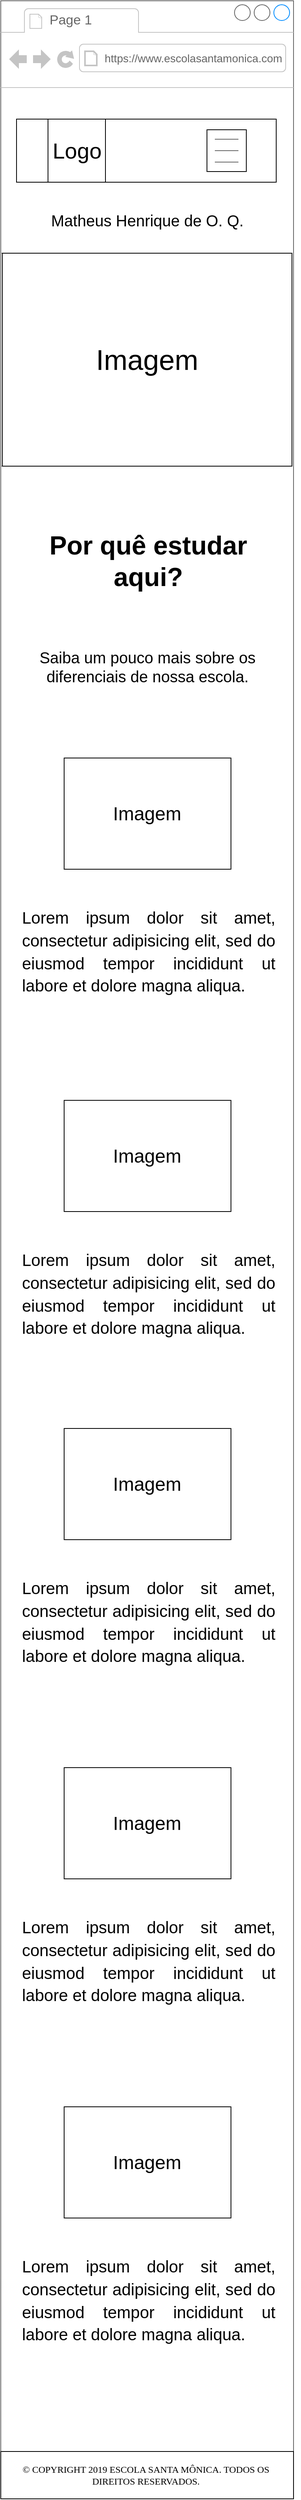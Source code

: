 <mxfile version="12.2.2" type="device" pages="1"><diagram name="Page-1" id="2cc2dc42-3aac-f2a9-1cec-7a8b7cbee084"><mxGraphModel dx="838" dy="481" grid="1" gridSize="10" guides="1" tooltips="1" connect="1" arrows="1" fold="1" page="1" pageScale="1" pageWidth="390" pageHeight="844" background="#ffffff" math="0" shadow="0"><root><mxCell id="0"/><mxCell id="1" parent="0"/><mxCell id="7026571954dc6520-1" value="" style="strokeWidth=1;shadow=0;dashed=0;align=center;html=1;shape=mxgraph.mockup.containers.browserWindow;rSize=0;strokeColor=#666666;mainText=,;recursiveResize=0;rounded=0;labelBackgroundColor=none;fontFamily=Verdana;fontSize=12;fontStyle=0" parent="1" vertex="1"><mxGeometry x="8" y="30" width="372" height="3110" as="geometry"/></mxCell><mxCell id="7026571954dc6520-2" value="Page 1" style="strokeWidth=1;shadow=0;dashed=0;align=center;html=1;shape=mxgraph.mockup.containers.anchor;fontSize=17;fontColor=#666666;align=left;" parent="7026571954dc6520-1" vertex="1"><mxGeometry x="60" y="12" width="110" height="26" as="geometry"/></mxCell><mxCell id="7026571954dc6520-3" value="&lt;font style=&quot;font-size: 14px&quot;&gt;https://www.escolasantamonica.com&lt;/font&gt;" style="strokeWidth=1;shadow=0;dashed=0;align=center;html=1;shape=mxgraph.mockup.containers.anchor;rSize=0;fontSize=17;fontColor=#666666;align=left;" parent="7026571954dc6520-1" vertex="1"><mxGeometry x="130" y="60" width="250" height="26" as="geometry"/></mxCell><mxCell id="7026571954dc6520-15" value="" style="verticalLabelPosition=bottom;shadow=0;dashed=0;align=center;html=1;verticalAlign=top;strokeWidth=1;shape=mxgraph.mockup.markup.line;strokeColor=#999999;rounded=0;labelBackgroundColor=none;fillColor=#ffffff;fontFamily=Verdana;fontSize=12;fontColor=#000000;" parent="7026571954dc6520-1" vertex="1"><mxGeometry y="310" width="370" height="20" as="geometry"/></mxCell><mxCell id="7026571954dc6520-21" value="" style="verticalLabelPosition=bottom;shadow=0;dashed=0;align=center;html=1;verticalAlign=top;strokeWidth=1;shape=mxgraph.mockup.markup.line;strokeColor=#999999;rounded=0;labelBackgroundColor=none;fillColor=#ffffff;fontFamily=Verdana;fontSize=12;fontColor=#000000;" parent="7026571954dc6520-1" vertex="1"><mxGeometry y="580" width="370" height="20" as="geometry"/></mxCell><mxCell id="ewFMJKoFP-ZU7OxCMfp1-6" value="" style="rounded=0;whiteSpace=wrap;html=1;" parent="7026571954dc6520-1" vertex="1"><mxGeometry x="20" y="150" width="330" height="80" as="geometry"/></mxCell><mxCell id="j2zbWTqFvS1fBI7Qq0S7-1" value="&lt;b&gt;&lt;font style=&quot;font-size: 33px&quot;&gt;Por quê estudar aqui?&lt;/font&gt;&lt;/b&gt;" style="text;html=1;strokeColor=none;fillColor=none;align=center;verticalAlign=middle;whiteSpace=wrap;rounded=0;" parent="7026571954dc6520-1" vertex="1"><mxGeometry x="44.5" y="660" width="285" height="100" as="geometry"/></mxCell><mxCell id="fvU2fTR692eFY3aPYThP-1" value="&lt;font style=&quot;font-size: 36px&quot;&gt;Imagem&lt;/font&gt;" style="rounded=0;whiteSpace=wrap;html=1;" parent="7026571954dc6520-1" vertex="1"><mxGeometry x="2" y="320" width="368" height="270" as="geometry"/></mxCell><mxCell id="0QrOmY7OMj0nA4xB8xLT-7" value="&lt;font style=&quot;font-size: 20px&quot;&gt;Saiba um pouco mais sobre os diferenciais de nossa escola.&lt;/font&gt;" style="text;html=1;strokeColor=none;fillColor=none;align=center;verticalAlign=middle;whiteSpace=wrap;rounded=0;" parent="7026571954dc6520-1" vertex="1"><mxGeometry x="38.5" y="824" width="295" height="40" as="geometry"/></mxCell><mxCell id="7L5myK4FT8tn2ozWKC7E-10" value="" style="rounded=0;whiteSpace=wrap;html=1;" parent="7026571954dc6520-1" vertex="1"><mxGeometry x="80.5" y="960" width="212" height="141" as="geometry"/></mxCell><mxCell id="7L5myK4FT8tn2ozWKC7E-11" value="&lt;span style=&quot;font-size: 24px&quot;&gt;Imagem&lt;/span&gt;" style="text;html=1;strokeColor=none;fillColor=none;align=center;verticalAlign=middle;whiteSpace=wrap;rounded=0;" parent="7026571954dc6520-1" vertex="1"><mxGeometry x="166" y="1020.5" width="40" height="20" as="geometry"/></mxCell><mxCell id="7L5myK4FT8tn2ozWKC7E-12" value="&lt;h1 style=&quot;text-align: justify&quot;&gt;&lt;font style=&quot;font-size: 21px ; font-weight: normal&quot;&gt;Lorem ipsum dolor sit amet, consectetur adipisicing elit, sed do eiusmod tempor incididunt ut labore et dolore magna aliqua.&lt;/font&gt;&lt;/h1&gt;" style="text;html=1;strokeColor=none;fillColor=none;spacing=5;spacingTop=-20;whiteSpace=wrap;overflow=hidden;rounded=0;" parent="7026571954dc6520-1" vertex="1"><mxGeometry x="22" y="1142" width="330" height="140" as="geometry"/></mxCell><mxCell id="7L5myK4FT8tn2ozWKC7E-13" value="" style="rounded=0;whiteSpace=wrap;html=1;" parent="7026571954dc6520-1" vertex="1"><mxGeometry x="262" y="163.5" width="50" height="53" as="geometry"/></mxCell><mxCell id="7L5myK4FT8tn2ozWKC7E-14" value="" style="endArrow=none;html=1;fillColor=#f5f5f5;strokeColor=#666666;" parent="7026571954dc6520-1" edge="1"><mxGeometry width="50" height="50" relative="1" as="geometry"><mxPoint x="272" y="175.5" as="sourcePoint"/><mxPoint x="302" y="175.5" as="targetPoint"/></mxGeometry></mxCell><mxCell id="7L5myK4FT8tn2ozWKC7E-16" value="" style="endArrow=none;html=1;fillColor=#f5f5f5;strokeColor=#666666;" parent="7026571954dc6520-1" edge="1"><mxGeometry width="50" height="50" relative="1" as="geometry"><mxPoint x="272.0" y="190" as="sourcePoint"/><mxPoint x="302" y="190" as="targetPoint"/></mxGeometry></mxCell><mxCell id="7L5myK4FT8tn2ozWKC7E-17" value="" style="endArrow=none;html=1;fillColor=#f5f5f5;strokeColor=#666666;" parent="7026571954dc6520-1" edge="1"><mxGeometry width="50" height="50" relative="1" as="geometry"><mxPoint x="272.0" y="204.5" as="sourcePoint"/><mxPoint x="302" y="204.5" as="targetPoint"/></mxGeometry></mxCell><mxCell id="u97FzG-hENp7nFKNG7RS-1" value="" style="text;html=1;strokeColor=#000000;fillColor=#ffffff;align=center;verticalAlign=middle;whiteSpace=wrap;rounded=0;fontFamily=Helvetica;fontSize=12;fontColor=#000000;" parent="7026571954dc6520-1" vertex="1"><mxGeometry x="60" y="150" width="73" height="80" as="geometry"/></mxCell><mxCell id="u97FzG-hENp7nFKNG7RS-2" value="&lt;font style=&quot;font-size: 28px&quot;&gt;Logo&lt;/font&gt;" style="text;html=1;strokeColor=none;fillColor=none;align=center;verticalAlign=middle;whiteSpace=wrap;rounded=0;" parent="7026571954dc6520-1" vertex="1"><mxGeometry x="73.5" y="175.5" width="46" height="29" as="geometry"/></mxCell><mxCell id="rogy1m-yu94lGeug5K8b-1" value="" style="rounded=0;whiteSpace=wrap;html=1;" parent="7026571954dc6520-1" vertex="1"><mxGeometry x="80.5" y="1394" width="212" height="141" as="geometry"/></mxCell><mxCell id="rogy1m-yu94lGeug5K8b-2" value="&lt;span style=&quot;font-size: 24px&quot;&gt;Imagem&lt;/span&gt;" style="text;html=1;strokeColor=none;fillColor=none;align=center;verticalAlign=middle;whiteSpace=wrap;rounded=0;" parent="7026571954dc6520-1" vertex="1"><mxGeometry x="166" y="1454.5" width="40" height="20" as="geometry"/></mxCell><mxCell id="rogy1m-yu94lGeug5K8b-3" value="&lt;h1 style=&quot;text-align: justify&quot;&gt;&lt;font style=&quot;font-size: 21px ; font-weight: normal&quot;&gt;Lorem ipsum dolor sit amet, consectetur adipisicing elit, sed do eiusmod tempor incididunt ut labore et dolore magna aliqua.&lt;/font&gt;&lt;/h1&gt;" style="text;html=1;strokeColor=none;fillColor=none;spacing=5;spacingTop=-20;whiteSpace=wrap;overflow=hidden;rounded=0;" parent="7026571954dc6520-1" vertex="1"><mxGeometry x="22" y="1576" width="330" height="140" as="geometry"/></mxCell><mxCell id="rogy1m-yu94lGeug5K8b-4" value="" style="rounded=0;whiteSpace=wrap;html=1;" parent="7026571954dc6520-1" vertex="1"><mxGeometry x="80.5" y="1810" width="212" height="141" as="geometry"/></mxCell><mxCell id="rogy1m-yu94lGeug5K8b-5" value="&lt;span style=&quot;font-size: 24px&quot;&gt;Imagem&lt;/span&gt;" style="text;html=1;strokeColor=none;fillColor=none;align=center;verticalAlign=middle;whiteSpace=wrap;rounded=0;" parent="7026571954dc6520-1" vertex="1"><mxGeometry x="166" y="1870.5" width="40" height="20" as="geometry"/></mxCell><mxCell id="rogy1m-yu94lGeug5K8b-6" value="&lt;h1 style=&quot;text-align: justify&quot;&gt;&lt;font style=&quot;font-size: 21px ; font-weight: normal&quot;&gt;Lorem ipsum dolor sit amet, consectetur adipisicing elit, sed do eiusmod tempor incididunt ut labore et dolore magna aliqua.&lt;/font&gt;&lt;/h1&gt;" style="text;html=1;strokeColor=none;fillColor=none;spacing=5;spacingTop=-20;whiteSpace=wrap;overflow=hidden;rounded=0;" parent="7026571954dc6520-1" vertex="1"><mxGeometry x="22" y="1992" width="330" height="140" as="geometry"/></mxCell><mxCell id="rogy1m-yu94lGeug5K8b-7" value="" style="rounded=0;whiteSpace=wrap;html=1;" parent="7026571954dc6520-1" vertex="1"><mxGeometry x="80.5" y="2240" width="212" height="141" as="geometry"/></mxCell><mxCell id="rogy1m-yu94lGeug5K8b-8" value="&lt;span style=&quot;font-size: 24px&quot;&gt;Imagem&lt;/span&gt;" style="text;html=1;strokeColor=none;fillColor=none;align=center;verticalAlign=middle;whiteSpace=wrap;rounded=0;" parent="7026571954dc6520-1" vertex="1"><mxGeometry x="166" y="2300.5" width="40" height="20" as="geometry"/></mxCell><mxCell id="rogy1m-yu94lGeug5K8b-9" value="&lt;h1 style=&quot;text-align: justify&quot;&gt;&lt;font style=&quot;font-size: 21px ; font-weight: normal&quot;&gt;Lorem ipsum dolor sit amet, consectetur adipisicing elit, sed do eiusmod tempor incididunt ut labore et dolore magna aliqua.&lt;/font&gt;&lt;/h1&gt;" style="text;html=1;strokeColor=none;fillColor=none;spacing=5;spacingTop=-20;whiteSpace=wrap;overflow=hidden;rounded=0;" parent="7026571954dc6520-1" vertex="1"><mxGeometry x="22" y="2422" width="330" height="140" as="geometry"/></mxCell><mxCell id="rogy1m-yu94lGeug5K8b-10" value="" style="rounded=0;whiteSpace=wrap;html=1;" parent="7026571954dc6520-1" vertex="1"><mxGeometry x="80.5" y="2670" width="212" height="141" as="geometry"/></mxCell><mxCell id="rogy1m-yu94lGeug5K8b-11" value="&lt;span style=&quot;font-size: 24px&quot;&gt;Imagem&lt;/span&gt;" style="text;html=1;strokeColor=none;fillColor=none;align=center;verticalAlign=middle;whiteSpace=wrap;rounded=0;" parent="7026571954dc6520-1" vertex="1"><mxGeometry x="166" y="2730.5" width="40" height="20" as="geometry"/></mxCell><mxCell id="rogy1m-yu94lGeug5K8b-12" value="&lt;h1 style=&quot;text-align: justify&quot;&gt;&lt;font style=&quot;font-size: 21px ; font-weight: normal&quot;&gt;Lorem ipsum dolor sit amet, consectetur adipisicing elit, sed do eiusmod tempor incididunt ut labore et dolore magna aliqua.&lt;/font&gt;&lt;/h1&gt;" style="text;html=1;strokeColor=none;fillColor=none;spacing=5;spacingTop=-20;whiteSpace=wrap;overflow=hidden;rounded=0;" parent="7026571954dc6520-1" vertex="1"><mxGeometry x="22" y="2852" width="330" height="140" as="geometry"/></mxCell><mxCell id="temGlPpmrFVMCugz14mm-1" value="&lt;font style=&quot;font-size: 20px&quot;&gt;Matheus Henrique de O. Q.&lt;/font&gt;" style="text;html=1;" vertex="1" parent="7026571954dc6520-1"><mxGeometry x="62" y="260" width="250" height="30" as="geometry"/></mxCell><mxCell id="Bn8Y6w_Um3144dJxdNAO-1" value="" style="rounded=0;whiteSpace=wrap;html=1;" parent="1" vertex="1"><mxGeometry x="8" y="3137" width="372" height="60" as="geometry"/></mxCell><mxCell id="Bn8Y6w_Um3144dJxdNAO-2" value="&lt;span style=&quot;font-family: &amp;#34;londrina solid&amp;#34; , cursive ; text-transform: uppercase ; background-color: rgb(255 , 255 , 255)&quot;&gt;© COPYRIGHT 2019 ESCOLA SANTA MÔNICA. TODOS OS DIREITOS RESERVADOS.&lt;/span&gt;" style="text;html=1;strokeColor=none;fillColor=none;align=center;verticalAlign=middle;whiteSpace=wrap;rounded=0;" parent="1" vertex="1"><mxGeometry x="15" y="3157" width="355" height="20" as="geometry"/></mxCell></root></mxGraphModel></diagram></mxfile>